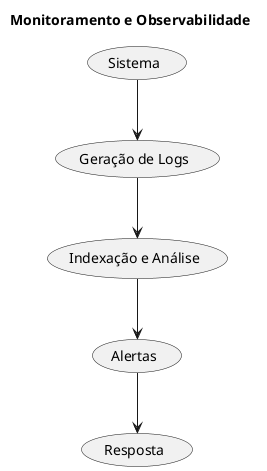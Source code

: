 @startuml
title Monitoramento e Observabilidade
(Sistema) --> (Geração de Logs)
(Geração de Logs) --> (Indexação e Análise)
(Indexação e Análise) --> (Alertas)
(Alertas) --> (Resposta)
@enduml
